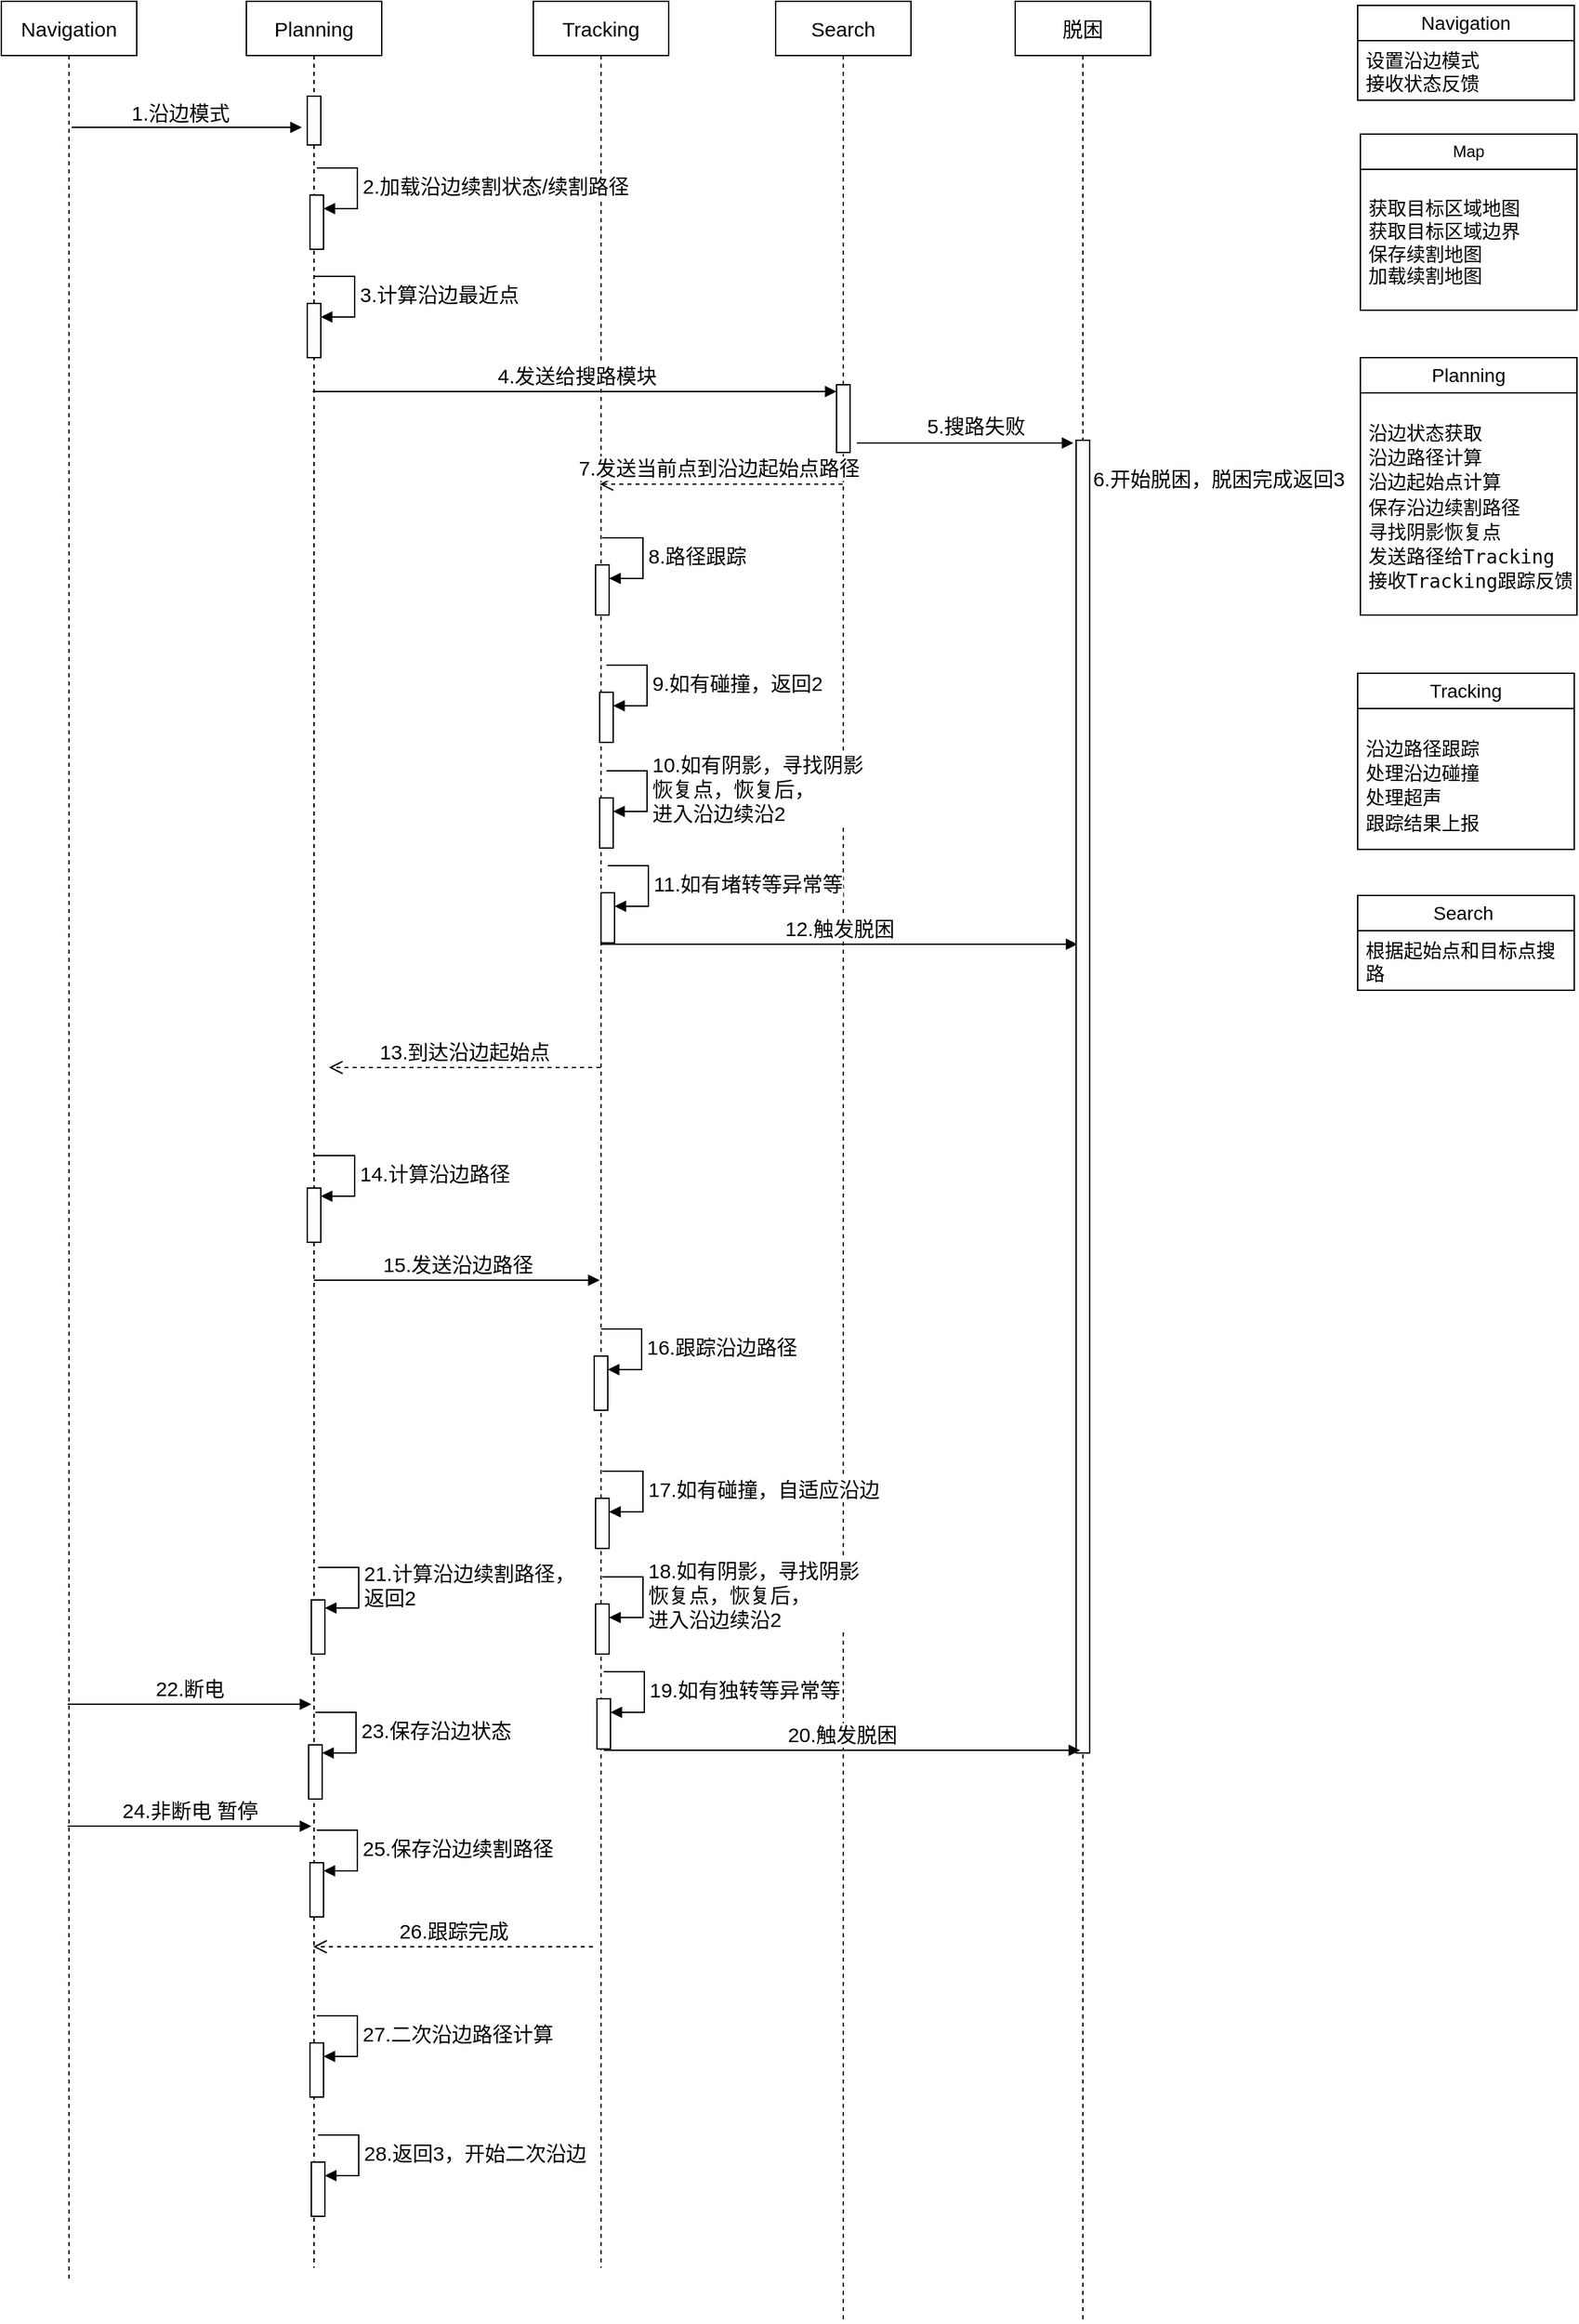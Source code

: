 <mxfile version="22.0.8" type="github">
  <diagram id="C5RBs43oDa-KdzZeNtuy" name="Page-1">
    <mxGraphModel dx="2182" dy="717" grid="1" gridSize="10" guides="1" tooltips="1" connect="1" arrows="1" fold="1" page="1" pageScale="1" pageWidth="827" pageHeight="1169" math="0" shadow="0">
      <root>
        <mxCell id="WIyWlLk6GJQsqaUBKTNV-0" />
        <mxCell id="WIyWlLk6GJQsqaUBKTNV-1" parent="WIyWlLk6GJQsqaUBKTNV-0" />
        <mxCell id="9YWNzWEyiOE1Zw0gGnlS-3" value="Planning" style="shape=umlLifeline;perimeter=lifelinePerimeter;whiteSpace=wrap;html=1;container=1;dropTarget=0;collapsible=0;recursiveResize=0;outlineConnect=0;portConstraint=eastwest;newEdgeStyle={&quot;curved&quot;:0,&quot;rounded&quot;:0};fontSize=15;" parent="WIyWlLk6GJQsqaUBKTNV-1" vertex="1">
          <mxGeometry x="169" y="47" width="100" height="1673" as="geometry" />
        </mxCell>
        <mxCell id="9YWNzWEyiOE1Zw0gGnlS-20" value="" style="html=1;points=[[0,0,0,0,5],[0,1,0,0,-5],[1,0,0,0,5],[1,1,0,0,-5]];perimeter=orthogonalPerimeter;outlineConnect=0;targetShapes=umlLifeline;portConstraint=eastwest;newEdgeStyle={&quot;curved&quot;:0,&quot;rounded&quot;:0};fontSize=15;" parent="9YWNzWEyiOE1Zw0gGnlS-3" vertex="1">
          <mxGeometry x="45" y="223" width="10" height="40" as="geometry" />
        </mxCell>
        <mxCell id="9YWNzWEyiOE1Zw0gGnlS-21" value="3.计算沿边最近点" style="html=1;align=left;spacingLeft=2;endArrow=block;rounded=0;edgeStyle=orthogonalEdgeStyle;curved=0;rounded=0;fontSize=15;" parent="9YWNzWEyiOE1Zw0gGnlS-3" target="9YWNzWEyiOE1Zw0gGnlS-20" edge="1">
          <mxGeometry relative="1" as="geometry">
            <mxPoint x="50" y="203" as="sourcePoint" />
            <Array as="points">
              <mxPoint x="80" y="233" />
            </Array>
          </mxGeometry>
        </mxCell>
        <mxCell id="9YWNzWEyiOE1Zw0gGnlS-16" value="" style="html=1;points=[[0,0,0,0,5],[0,1,0,0,-5],[1,0,0,0,5],[1,1,0,0,-5]];perimeter=orthogonalPerimeter;outlineConnect=0;targetShapes=umlLifeline;portConstraint=eastwest;newEdgeStyle={&quot;curved&quot;:0,&quot;rounded&quot;:0};fontSize=15;" parent="9YWNzWEyiOE1Zw0gGnlS-3" vertex="1">
          <mxGeometry x="45" y="70" width="10" height="36" as="geometry" />
        </mxCell>
        <mxCell id="9YWNzWEyiOE1Zw0gGnlS-4" value="Tracking" style="shape=umlLifeline;perimeter=lifelinePerimeter;whiteSpace=wrap;html=1;container=1;dropTarget=0;collapsible=0;recursiveResize=0;outlineConnect=0;portConstraint=eastwest;newEdgeStyle={&quot;curved&quot;:0,&quot;rounded&quot;:0};fontSize=15;" parent="WIyWlLk6GJQsqaUBKTNV-1" vertex="1">
          <mxGeometry x="381" y="47" width="100" height="1673" as="geometry" />
        </mxCell>
        <mxCell id="9YWNzWEyiOE1Zw0gGnlS-40" value="" style="html=1;points=[[0,0,0,0,5],[0,1,0,0,-5],[1,0,0,0,5],[1,1,0,0,-5]];perimeter=orthogonalPerimeter;outlineConnect=0;targetShapes=umlLifeline;portConstraint=eastwest;newEdgeStyle={&quot;curved&quot;:0,&quot;rounded&quot;:0};fontSize=15;" parent="9YWNzWEyiOE1Zw0gGnlS-4" vertex="1">
          <mxGeometry x="46" y="416" width="10" height="37" as="geometry" />
        </mxCell>
        <mxCell id="9YWNzWEyiOE1Zw0gGnlS-41" value="8.路径跟踪" style="html=1;align=left;spacingLeft=2;endArrow=block;rounded=0;edgeStyle=orthogonalEdgeStyle;curved=0;rounded=0;fontSize=15;" parent="9YWNzWEyiOE1Zw0gGnlS-4" target="9YWNzWEyiOE1Zw0gGnlS-40" edge="1">
          <mxGeometry relative="1" as="geometry">
            <mxPoint x="51" y="396" as="sourcePoint" />
            <Array as="points">
              <mxPoint x="81" y="426" />
            </Array>
          </mxGeometry>
        </mxCell>
        <mxCell id="9YWNzWEyiOE1Zw0gGnlS-5" value="Search" style="shape=umlLifeline;perimeter=lifelinePerimeter;whiteSpace=wrap;html=1;container=1;dropTarget=0;collapsible=0;recursiveResize=0;outlineConnect=0;portConstraint=eastwest;newEdgeStyle={&quot;curved&quot;:0,&quot;rounded&quot;:0};fontSize=15;" parent="WIyWlLk6GJQsqaUBKTNV-1" vertex="1">
          <mxGeometry x="560" y="47" width="100" height="1713" as="geometry" />
        </mxCell>
        <mxCell id="9YWNzWEyiOE1Zw0gGnlS-28" value="" style="html=1;points=[[0,0,0,0,5],[0,1,0,0,-5],[1,0,0,0,5],[1,1,0,0,-5]];perimeter=orthogonalPerimeter;outlineConnect=0;targetShapes=umlLifeline;portConstraint=eastwest;newEdgeStyle={&quot;curved&quot;:0,&quot;rounded&quot;:0};fontSize=15;" parent="9YWNzWEyiOE1Zw0gGnlS-5" vertex="1">
          <mxGeometry x="45" y="283" width="10" height="50" as="geometry" />
        </mxCell>
        <mxCell id="9YWNzWEyiOE1Zw0gGnlS-24" value="Navigation" style="shape=umlLifeline;perimeter=lifelinePerimeter;whiteSpace=wrap;html=1;container=1;dropTarget=0;collapsible=0;recursiveResize=0;outlineConnect=0;portConstraint=eastwest;newEdgeStyle={&quot;curved&quot;:0,&quot;rounded&quot;:0};fontSize=15;" parent="WIyWlLk6GJQsqaUBKTNV-1" vertex="1">
          <mxGeometry x="-12" y="47" width="100" height="1683" as="geometry" />
        </mxCell>
        <mxCell id="9YWNzWEyiOE1Zw0gGnlS-27" value="1.沿边模式" style="text;html=1;align=center;verticalAlign=middle;resizable=0;points=[];autosize=1;strokeColor=none;fillColor=none;fontSize=15;" parent="WIyWlLk6GJQsqaUBKTNV-1" vertex="1">
          <mxGeometry x="70" y="114" width="100" height="30" as="geometry" />
        </mxCell>
        <mxCell id="9YWNzWEyiOE1Zw0gGnlS-29" value="" style="html=1;verticalAlign=bottom;endArrow=block;curved=0;rounded=0;entryX=0;entryY=0;entryDx=0;entryDy=5;fontSize=15;" parent="WIyWlLk6GJQsqaUBKTNV-1" target="9YWNzWEyiOE1Zw0gGnlS-28" edge="1">
          <mxGeometry relative="1" as="geometry">
            <mxPoint x="218.071" y="335" as="sourcePoint" />
          </mxGeometry>
        </mxCell>
        <mxCell id="9YWNzWEyiOE1Zw0gGnlS-31" value="4.发送给搜路模块" style="edgeLabel;html=1;align=center;verticalAlign=middle;resizable=0;points=[];fontSize=15;" parent="9YWNzWEyiOE1Zw0gGnlS-29" vertex="1" connectable="0">
          <mxGeometry x="-0.023" y="-1" relative="1" as="geometry">
            <mxPoint x="6" y="-13" as="offset" />
          </mxGeometry>
        </mxCell>
        <mxCell id="9YWNzWEyiOE1Zw0gGnlS-32" value="脱困" style="shape=umlLifeline;perimeter=lifelinePerimeter;whiteSpace=wrap;html=1;container=1;dropTarget=0;collapsible=0;recursiveResize=0;outlineConnect=0;portConstraint=eastwest;newEdgeStyle={&quot;curved&quot;:0,&quot;rounded&quot;:0};fontSize=15;" parent="WIyWlLk6GJQsqaUBKTNV-1" vertex="1">
          <mxGeometry x="737" y="47" width="100" height="1713" as="geometry" />
        </mxCell>
        <mxCell id="9YWNzWEyiOE1Zw0gGnlS-33" value="" style="html=1;points=[[0,0,0,0,5],[0,1,0,0,-5],[1,0,0,0,5],[1,1,0,0,-5]];perimeter=orthogonalPerimeter;outlineConnect=0;targetShapes=umlLifeline;portConstraint=eastwest;newEdgeStyle={&quot;curved&quot;:0,&quot;rounded&quot;:0};fontSize=15;" parent="9YWNzWEyiOE1Zw0gGnlS-32" vertex="1">
          <mxGeometry x="45" y="324" width="10" height="969" as="geometry" />
        </mxCell>
        <mxCell id="9YWNzWEyiOE1Zw0gGnlS-34" value="" style="endArrow=block;endFill=1;html=1;edgeStyle=orthogonalEdgeStyle;align=left;verticalAlign=top;rounded=0;fontSize=15;" parent="WIyWlLk6GJQsqaUBKTNV-1" edge="1">
          <mxGeometry x="-1" relative="1" as="geometry">
            <mxPoint x="620" y="373" as="sourcePoint" />
            <mxPoint x="780" y="373" as="targetPoint" />
          </mxGeometry>
        </mxCell>
        <mxCell id="9YWNzWEyiOE1Zw0gGnlS-35" value="5.搜路失败" style="edgeLabel;resizable=0;html=1;align=left;verticalAlign=bottom;fontSize=15;" parent="9YWNzWEyiOE1Zw0gGnlS-34" connectable="0" vertex="1">
          <mxGeometry x="-1" relative="1" as="geometry">
            <mxPoint x="50" y="-2" as="offset" />
          </mxGeometry>
        </mxCell>
        <mxCell id="9YWNzWEyiOE1Zw0gGnlS-36" value="6.开始脱困，脱困完成返回3" style="text;html=1;align=center;verticalAlign=middle;resizable=0;points=[];autosize=1;strokeColor=none;fillColor=none;fontSize=15;" parent="WIyWlLk6GJQsqaUBKTNV-1" vertex="1">
          <mxGeometry x="782" y="384" width="210" height="30" as="geometry" />
        </mxCell>
        <mxCell id="9YWNzWEyiOE1Zw0gGnlS-37" value="7.发送当前点到沿边起始点路径&amp;nbsp;" style="html=1;verticalAlign=bottom;endArrow=open;dashed=1;endSize=8;curved=0;rounded=0;fontSize=15;" parent="WIyWlLk6GJQsqaUBKTNV-1" edge="1">
          <mxGeometry relative="1" as="geometry">
            <mxPoint x="609.5" y="403.41" as="sourcePoint" />
            <mxPoint x="430" y="403.41" as="targetPoint" />
          </mxGeometry>
        </mxCell>
        <mxCell id="9YWNzWEyiOE1Zw0gGnlS-42" value="13.到达沿边起始点" style="html=1;verticalAlign=bottom;endArrow=open;dashed=1;endSize=8;curved=0;rounded=0;fontSize=15;" parent="WIyWlLk6GJQsqaUBKTNV-1" edge="1">
          <mxGeometry relative="1" as="geometry">
            <mxPoint x="430.5" y="834.0" as="sourcePoint" />
            <mxPoint x="230" y="834" as="targetPoint" />
          </mxGeometry>
        </mxCell>
        <mxCell id="9YWNzWEyiOE1Zw0gGnlS-43" value="" style="html=1;points=[[0,0,0,0,5],[0,1,0,0,-5],[1,0,0,0,5],[1,1,0,0,-5]];perimeter=orthogonalPerimeter;outlineConnect=0;targetShapes=umlLifeline;portConstraint=eastwest;newEdgeStyle={&quot;curved&quot;:0,&quot;rounded&quot;:0};fontSize=15;" parent="WIyWlLk6GJQsqaUBKTNV-1" vertex="1">
          <mxGeometry x="214" y="923" width="10" height="40" as="geometry" />
        </mxCell>
        <mxCell id="9YWNzWEyiOE1Zw0gGnlS-44" value="14.计算沿边路径" style="html=1;align=left;spacingLeft=2;endArrow=block;rounded=0;edgeStyle=orthogonalEdgeStyle;curved=0;rounded=0;fontSize=15;" parent="WIyWlLk6GJQsqaUBKTNV-1" edge="1">
          <mxGeometry relative="1" as="geometry">
            <mxPoint x="219" y="899" as="sourcePoint" />
            <Array as="points">
              <mxPoint x="249" y="929" />
            </Array>
            <mxPoint x="224.0" y="929" as="targetPoint" />
          </mxGeometry>
        </mxCell>
        <mxCell id="9YWNzWEyiOE1Zw0gGnlS-45" value="15.发送沿边路径" style="html=1;verticalAlign=bottom;endArrow=block;curved=0;rounded=0;fontSize=15;" parent="WIyWlLk6GJQsqaUBKTNV-1" edge="1">
          <mxGeometry relative="1" as="geometry">
            <mxPoint x="219" y="991" as="sourcePoint" />
            <mxPoint x="430" y="991" as="targetPoint" />
          </mxGeometry>
        </mxCell>
        <mxCell id="9YWNzWEyiOE1Zw0gGnlS-46" value="" style="html=1;points=[[0,0,0,0,5],[0,1,0,0,-5],[1,0,0,0,5],[1,1,0,0,-5]];perimeter=orthogonalPerimeter;outlineConnect=0;targetShapes=umlLifeline;portConstraint=eastwest;newEdgeStyle={&quot;curved&quot;:0,&quot;rounded&quot;:0};fontSize=15;" parent="WIyWlLk6GJQsqaUBKTNV-1" vertex="1">
          <mxGeometry x="426" y="1047" width="10" height="40" as="geometry" />
        </mxCell>
        <mxCell id="9YWNzWEyiOE1Zw0gGnlS-47" value="16.跟踪沿边路径" style="html=1;align=left;spacingLeft=2;endArrow=block;rounded=0;edgeStyle=orthogonalEdgeStyle;curved=0;rounded=0;fontSize=15;" parent="WIyWlLk6GJQsqaUBKTNV-1" target="9YWNzWEyiOE1Zw0gGnlS-46" edge="1">
          <mxGeometry relative="1" as="geometry">
            <mxPoint x="431" y="1027" as="sourcePoint" />
            <Array as="points">
              <mxPoint x="461" y="1057" />
            </Array>
          </mxGeometry>
        </mxCell>
        <mxCell id="9YWNzWEyiOE1Zw0gGnlS-48" value="26.跟踪完成" style="html=1;verticalAlign=bottom;endArrow=open;dashed=1;endSize=8;curved=0;rounded=0;fontSize=15;" parent="WIyWlLk6GJQsqaUBKTNV-1" edge="1">
          <mxGeometry relative="1" as="geometry">
            <mxPoint x="425" y="1483" as="sourcePoint" />
            <mxPoint x="218.324" y="1483" as="targetPoint" />
          </mxGeometry>
        </mxCell>
        <mxCell id="9YWNzWEyiOE1Zw0gGnlS-51" value="" style="html=1;verticalAlign=bottom;endArrow=block;curved=0;rounded=0;fontSize=15;" parent="WIyWlLk6GJQsqaUBKTNV-1" edge="1">
          <mxGeometry width="80" relative="1" as="geometry">
            <mxPoint x="40" y="140" as="sourcePoint" />
            <mxPoint x="210" y="140" as="targetPoint" />
          </mxGeometry>
        </mxCell>
        <mxCell id="9YWNzWEyiOE1Zw0gGnlS-53" value="" style="html=1;points=[[0,0,0,0,5],[0,1,0,0,-5],[1,0,0,0,5],[1,1,0,0,-5]];perimeter=orthogonalPerimeter;outlineConnect=0;targetShapes=umlLifeline;portConstraint=eastwest;newEdgeStyle={&quot;curved&quot;:0,&quot;rounded&quot;:0};fontSize=15;" parent="WIyWlLk6GJQsqaUBKTNV-1" vertex="1">
          <mxGeometry x="216" y="1554" width="10" height="40" as="geometry" />
        </mxCell>
        <mxCell id="9YWNzWEyiOE1Zw0gGnlS-54" value="27.二次沿边路径计算" style="html=1;align=left;spacingLeft=2;endArrow=block;rounded=0;edgeStyle=orthogonalEdgeStyle;curved=0;rounded=0;fontSize=15;" parent="WIyWlLk6GJQsqaUBKTNV-1" target="9YWNzWEyiOE1Zw0gGnlS-53" edge="1">
          <mxGeometry relative="1" as="geometry">
            <mxPoint x="221" y="1534" as="sourcePoint" />
            <Array as="points">
              <mxPoint x="251" y="1564" />
            </Array>
          </mxGeometry>
        </mxCell>
        <mxCell id="9YWNzWEyiOE1Zw0gGnlS-56" value="" style="html=1;points=[[0,0,0,0,5],[0,1,0,0,-5],[1,0,0,0,5],[1,1,0,0,-5]];perimeter=orthogonalPerimeter;outlineConnect=0;targetShapes=umlLifeline;portConstraint=eastwest;newEdgeStyle={&quot;curved&quot;:0,&quot;rounded&quot;:0};fontSize=15;" parent="WIyWlLk6GJQsqaUBKTNV-1" vertex="1">
          <mxGeometry x="217" y="1642" width="10" height="40" as="geometry" />
        </mxCell>
        <mxCell id="9YWNzWEyiOE1Zw0gGnlS-57" value="28.返回3，开始二次沿边" style="html=1;align=left;spacingLeft=2;endArrow=block;rounded=0;edgeStyle=orthogonalEdgeStyle;curved=0;rounded=0;fontSize=15;" parent="WIyWlLk6GJQsqaUBKTNV-1" target="9YWNzWEyiOE1Zw0gGnlS-56" edge="1">
          <mxGeometry relative="1" as="geometry">
            <mxPoint x="222" y="1622" as="sourcePoint" />
            <Array as="points">
              <mxPoint x="252" y="1652" />
            </Array>
          </mxGeometry>
        </mxCell>
        <mxCell id="9YWNzWEyiOE1Zw0gGnlS-58" value="" style="html=1;points=[[0,0,0,0,5],[0,1,0,0,-5],[1,0,0,0,5],[1,1,0,0,-5]];perimeter=orthogonalPerimeter;outlineConnect=0;targetShapes=umlLifeline;portConstraint=eastwest;newEdgeStyle={&quot;curved&quot;:0,&quot;rounded&quot;:0};fontSize=15;" parent="WIyWlLk6GJQsqaUBKTNV-1" vertex="1">
          <mxGeometry x="427" y="1152" width="10" height="37" as="geometry" />
        </mxCell>
        <mxCell id="9YWNzWEyiOE1Zw0gGnlS-59" value="17.如有碰撞，自适应沿边" style="html=1;align=left;spacingLeft=2;endArrow=block;rounded=0;edgeStyle=orthogonalEdgeStyle;curved=0;rounded=0;fontSize=15;" parent="WIyWlLk6GJQsqaUBKTNV-1" target="9YWNzWEyiOE1Zw0gGnlS-58" edge="1">
          <mxGeometry relative="1" as="geometry">
            <mxPoint x="432" y="1132" as="sourcePoint" />
            <Array as="points">
              <mxPoint x="462" y="1162" />
            </Array>
          </mxGeometry>
        </mxCell>
        <mxCell id="9YWNzWEyiOE1Zw0gGnlS-62" value="" style="html=1;points=[[0,0,0,0,5],[0,1,0,0,-5],[1,0,0,0,5],[1,1,0,0,-5]];perimeter=orthogonalPerimeter;outlineConnect=0;targetShapes=umlLifeline;portConstraint=eastwest;newEdgeStyle={&quot;curved&quot;:0,&quot;rounded&quot;:0};fontSize=15;" parent="WIyWlLk6GJQsqaUBKTNV-1" vertex="1">
          <mxGeometry x="427" y="1230" width="10" height="37" as="geometry" />
        </mxCell>
        <mxCell id="9YWNzWEyiOE1Zw0gGnlS-63" value="18.如有阴影，寻找阴影&lt;br style=&quot;font-size: 15px;&quot;&gt;恢复点，恢复后，&lt;br style=&quot;font-size: 15px;&quot;&gt;进入沿边续沿2" style="html=1;align=left;spacingLeft=2;endArrow=block;rounded=0;edgeStyle=orthogonalEdgeStyle;curved=0;rounded=0;fontSize=15;" parent="WIyWlLk6GJQsqaUBKTNV-1" target="9YWNzWEyiOE1Zw0gGnlS-62" edge="1">
          <mxGeometry relative="1" as="geometry">
            <mxPoint x="432" y="1210" as="sourcePoint" />
            <Array as="points">
              <mxPoint x="462" y="1240" />
            </Array>
          </mxGeometry>
        </mxCell>
        <mxCell id="9YWNzWEyiOE1Zw0gGnlS-64" value="" style="html=1;points=[[0,0,0,0,5],[0,1,0,0,-5],[1,0,0,0,5],[1,1,0,0,-5]];perimeter=orthogonalPerimeter;outlineConnect=0;targetShapes=umlLifeline;portConstraint=eastwest;newEdgeStyle={&quot;curved&quot;:0,&quot;rounded&quot;:0};fontSize=15;" parent="WIyWlLk6GJQsqaUBKTNV-1" vertex="1">
          <mxGeometry x="428" y="1300" width="10" height="37" as="geometry" />
        </mxCell>
        <mxCell id="9YWNzWEyiOE1Zw0gGnlS-65" value="19.如有独转等异常等" style="html=1;align=left;spacingLeft=2;endArrow=block;rounded=0;edgeStyle=orthogonalEdgeStyle;curved=0;rounded=0;fontSize=15;" parent="WIyWlLk6GJQsqaUBKTNV-1" target="9YWNzWEyiOE1Zw0gGnlS-64" edge="1">
          <mxGeometry relative="1" as="geometry">
            <mxPoint x="433" y="1280" as="sourcePoint" />
            <Array as="points">
              <mxPoint x="463" y="1310" />
            </Array>
          </mxGeometry>
        </mxCell>
        <mxCell id="9YWNzWEyiOE1Zw0gGnlS-66" value="20.触发脱困" style="html=1;verticalAlign=bottom;endArrow=block;curved=0;rounded=0;fontSize=15;" parent="WIyWlLk6GJQsqaUBKTNV-1" edge="1">
          <mxGeometry relative="1" as="geometry">
            <mxPoint x="433" y="1338" as="sourcePoint" />
            <mxPoint x="785" y="1338" as="targetPoint" />
          </mxGeometry>
        </mxCell>
        <mxCell id="9YWNzWEyiOE1Zw0gGnlS-68" value="" style="html=1;points=[[0,0,0,0,5],[0,1,0,0,-5],[1,0,0,0,5],[1,1,0,0,-5]];perimeter=orthogonalPerimeter;outlineConnect=0;targetShapes=umlLifeline;portConstraint=eastwest;newEdgeStyle={&quot;curved&quot;:0,&quot;rounded&quot;:0};fontSize=15;" parent="WIyWlLk6GJQsqaUBKTNV-1" vertex="1">
          <mxGeometry x="430" y="557" width="10" height="37" as="geometry" />
        </mxCell>
        <mxCell id="9YWNzWEyiOE1Zw0gGnlS-69" value="9.如有碰撞，返回2" style="html=1;align=left;spacingLeft=2;endArrow=block;rounded=0;edgeStyle=orthogonalEdgeStyle;curved=0;rounded=0;fontSize=15;" parent="WIyWlLk6GJQsqaUBKTNV-1" target="9YWNzWEyiOE1Zw0gGnlS-68" edge="1">
          <mxGeometry relative="1" as="geometry">
            <mxPoint x="435" y="537" as="sourcePoint" />
            <Array as="points">
              <mxPoint x="465" y="567" />
            </Array>
          </mxGeometry>
        </mxCell>
        <mxCell id="9YWNzWEyiOE1Zw0gGnlS-70" value="" style="html=1;points=[[0,0,0,0,5],[0,1,0,0,-5],[1,0,0,0,5],[1,1,0,0,-5]];perimeter=orthogonalPerimeter;outlineConnect=0;targetShapes=umlLifeline;portConstraint=eastwest;newEdgeStyle={&quot;curved&quot;:0,&quot;rounded&quot;:0};fontSize=15;" parent="WIyWlLk6GJQsqaUBKTNV-1" vertex="1">
          <mxGeometry x="430" y="635" width="10" height="37" as="geometry" />
        </mxCell>
        <mxCell id="9YWNzWEyiOE1Zw0gGnlS-71" value="10.如有阴影，寻找阴影&lt;br style=&quot;font-size: 15px;&quot;&gt;恢复点，恢复后，&lt;br style=&quot;font-size: 15px;&quot;&gt;进入沿边续沿2" style="html=1;align=left;spacingLeft=2;endArrow=block;rounded=0;edgeStyle=orthogonalEdgeStyle;curved=0;rounded=0;fontSize=15;" parent="WIyWlLk6GJQsqaUBKTNV-1" target="9YWNzWEyiOE1Zw0gGnlS-70" edge="1">
          <mxGeometry relative="1" as="geometry">
            <mxPoint x="435" y="615" as="sourcePoint" />
            <Array as="points">
              <mxPoint x="465" y="645" />
            </Array>
          </mxGeometry>
        </mxCell>
        <mxCell id="9YWNzWEyiOE1Zw0gGnlS-72" value="" style="html=1;points=[[0,0,0,0,5],[0,1,0,0,-5],[1,0,0,0,5],[1,1,0,0,-5]];perimeter=orthogonalPerimeter;outlineConnect=0;targetShapes=umlLifeline;portConstraint=eastwest;newEdgeStyle={&quot;curved&quot;:0,&quot;rounded&quot;:0};fontSize=15;" parent="WIyWlLk6GJQsqaUBKTNV-1" vertex="1">
          <mxGeometry x="431" y="705" width="10" height="37" as="geometry" />
        </mxCell>
        <mxCell id="9YWNzWEyiOE1Zw0gGnlS-73" value="11.如有堵转等异常等" style="html=1;align=left;spacingLeft=2;endArrow=block;rounded=0;edgeStyle=orthogonalEdgeStyle;curved=0;rounded=0;fontSize=15;" parent="WIyWlLk6GJQsqaUBKTNV-1" target="9YWNzWEyiOE1Zw0gGnlS-72" edge="1">
          <mxGeometry relative="1" as="geometry">
            <mxPoint x="436" y="685" as="sourcePoint" />
            <Array as="points">
              <mxPoint x="466" y="715" />
            </Array>
          </mxGeometry>
        </mxCell>
        <mxCell id="9YWNzWEyiOE1Zw0gGnlS-74" value="12.触发脱困" style="html=1;verticalAlign=bottom;endArrow=block;curved=0;rounded=0;fontSize=15;" parent="WIyWlLk6GJQsqaUBKTNV-1" edge="1">
          <mxGeometry relative="1" as="geometry">
            <mxPoint x="431" y="743" as="sourcePoint" />
            <mxPoint x="783" y="743" as="targetPoint" />
          </mxGeometry>
        </mxCell>
        <mxCell id="9YWNzWEyiOE1Zw0gGnlS-75" value="" style="html=1;points=[[0,0,0,0,5],[0,1,0,0,-5],[1,0,0,0,5],[1,1,0,0,-5]];perimeter=orthogonalPerimeter;outlineConnect=0;targetShapes=umlLifeline;portConstraint=eastwest;newEdgeStyle={&quot;curved&quot;:0,&quot;rounded&quot;:0};fontSize=15;" parent="WIyWlLk6GJQsqaUBKTNV-1" vertex="1">
          <mxGeometry x="217" y="1227" width="10" height="40" as="geometry" />
        </mxCell>
        <mxCell id="9YWNzWEyiOE1Zw0gGnlS-76" value="21.计算沿边续割路径，&lt;br style=&quot;font-size: 15px;&quot;&gt;返回2" style="html=1;align=left;spacingLeft=2;endArrow=block;rounded=0;edgeStyle=orthogonalEdgeStyle;curved=0;rounded=0;fontSize=15;" parent="WIyWlLk6GJQsqaUBKTNV-1" edge="1">
          <mxGeometry relative="1" as="geometry">
            <mxPoint x="222" y="1203" as="sourcePoint" />
            <Array as="points">
              <mxPoint x="252" y="1233" />
            </Array>
            <mxPoint x="227.0" y="1233" as="targetPoint" />
          </mxGeometry>
        </mxCell>
        <mxCell id="9YWNzWEyiOE1Zw0gGnlS-78" value="" style="html=1;points=[[0,0,0,0,5],[0,1,0,0,-5],[1,0,0,0,5],[1,1,0,0,-5]];perimeter=orthogonalPerimeter;outlineConnect=0;targetShapes=umlLifeline;portConstraint=eastwest;newEdgeStyle={&quot;curved&quot;:0,&quot;rounded&quot;:0};fontSize=15;" parent="WIyWlLk6GJQsqaUBKTNV-1" vertex="1">
          <mxGeometry x="216" y="190" width="10" height="40" as="geometry" />
        </mxCell>
        <mxCell id="9YWNzWEyiOE1Zw0gGnlS-79" value="2.加载沿边续割状态/续割路径" style="html=1;align=left;spacingLeft=2;endArrow=block;rounded=0;edgeStyle=orthogonalEdgeStyle;curved=0;rounded=0;fontSize=15;" parent="WIyWlLk6GJQsqaUBKTNV-1" target="9YWNzWEyiOE1Zw0gGnlS-78" edge="1">
          <mxGeometry relative="1" as="geometry">
            <mxPoint x="221" y="170" as="sourcePoint" />
            <Array as="points">
              <mxPoint x="251" y="200" />
            </Array>
          </mxGeometry>
        </mxCell>
        <mxCell id="9YWNzWEyiOE1Zw0gGnlS-80" value="" style="html=1;points=[[0,0,0,0,5],[0,1,0,0,-5],[1,0,0,0,5],[1,1,0,0,-5]];perimeter=orthogonalPerimeter;outlineConnect=0;targetShapes=umlLifeline;portConstraint=eastwest;newEdgeStyle={&quot;curved&quot;:0,&quot;rounded&quot;:0};fontSize=15;" parent="WIyWlLk6GJQsqaUBKTNV-1" vertex="1">
          <mxGeometry x="215" y="1334" width="10" height="40" as="geometry" />
        </mxCell>
        <mxCell id="9YWNzWEyiOE1Zw0gGnlS-81" value="23.保存沿边状态" style="html=1;align=left;spacingLeft=2;endArrow=block;rounded=0;edgeStyle=orthogonalEdgeStyle;curved=0;rounded=0;fontSize=15;" parent="WIyWlLk6GJQsqaUBKTNV-1" edge="1">
          <mxGeometry relative="1" as="geometry">
            <mxPoint x="220" y="1310" as="sourcePoint" />
            <Array as="points">
              <mxPoint x="250" y="1340" />
            </Array>
            <mxPoint x="225.0" y="1340" as="targetPoint" />
          </mxGeometry>
        </mxCell>
        <mxCell id="9YWNzWEyiOE1Zw0gGnlS-82" value="" style="html=1;points=[[0,0,0,0,5],[0,1,0,0,-5],[1,0,0,0,5],[1,1,0,0,-5]];perimeter=orthogonalPerimeter;outlineConnect=0;targetShapes=umlLifeline;portConstraint=eastwest;newEdgeStyle={&quot;curved&quot;:0,&quot;rounded&quot;:0};fontSize=15;" parent="WIyWlLk6GJQsqaUBKTNV-1" vertex="1">
          <mxGeometry x="216" y="1421" width="10" height="40" as="geometry" />
        </mxCell>
        <mxCell id="9YWNzWEyiOE1Zw0gGnlS-83" value="25.保存沿边续割路径" style="html=1;align=left;spacingLeft=2;endArrow=block;rounded=0;edgeStyle=orthogonalEdgeStyle;curved=0;rounded=0;fontSize=15;" parent="WIyWlLk6GJQsqaUBKTNV-1" edge="1">
          <mxGeometry relative="1" as="geometry">
            <mxPoint x="221" y="1397" as="sourcePoint" />
            <Array as="points">
              <mxPoint x="251" y="1427" />
            </Array>
            <mxPoint x="226.0" y="1427" as="targetPoint" />
          </mxGeometry>
        </mxCell>
        <mxCell id="9YWNzWEyiOE1Zw0gGnlS-84" value="22.断电" style="html=1;verticalAlign=bottom;endArrow=block;curved=0;rounded=0;fontSize=15;" parent="WIyWlLk6GJQsqaUBKTNV-1" edge="1">
          <mxGeometry relative="1" as="geometry">
            <mxPoint x="37.071" y="1304" as="sourcePoint" />
            <mxPoint x="217" y="1304" as="targetPoint" />
          </mxGeometry>
        </mxCell>
        <mxCell id="9YWNzWEyiOE1Zw0gGnlS-85" value="24.非断电 暂停" style="html=1;verticalAlign=bottom;endArrow=block;curved=0;rounded=0;fontSize=15;" parent="WIyWlLk6GJQsqaUBKTNV-1" edge="1">
          <mxGeometry relative="1" as="geometry">
            <mxPoint x="37" y="1394" as="sourcePoint" />
            <mxPoint x="217" y="1394" as="targetPoint" />
          </mxGeometry>
        </mxCell>
        <mxCell id="zaNChpnI-5PvR66K3o0N-0" value="Navigation" style="swimlane;fontStyle=0;childLayout=stackLayout;horizontal=1;startSize=26;fillColor=none;horizontalStack=0;resizeParent=1;resizeParentMax=0;resizeLast=0;collapsible=1;marginBottom=0;whiteSpace=wrap;html=1;fontSize=14;" vertex="1" parent="WIyWlLk6GJQsqaUBKTNV-1">
          <mxGeometry x="990" y="50" width="160" height="70" as="geometry" />
        </mxCell>
        <mxCell id="zaNChpnI-5PvR66K3o0N-2" value="设置沿边模式&lt;br style=&quot;font-size: 14px;&quot;&gt;接收状态反馈" style="text;strokeColor=none;fillColor=none;align=left;verticalAlign=top;spacingLeft=4;spacingRight=4;overflow=hidden;rotatable=0;points=[[0,0.5],[1,0.5]];portConstraint=eastwest;whiteSpace=wrap;html=1;fontSize=14;" vertex="1" parent="zaNChpnI-5PvR66K3o0N-0">
          <mxGeometry y="26" width="160" height="44" as="geometry" />
        </mxCell>
        <mxCell id="zaNChpnI-5PvR66K3o0N-11" value="Planning" style="swimlane;fontStyle=0;childLayout=stackLayout;horizontal=1;startSize=26;fillColor=none;horizontalStack=0;resizeParent=1;resizeParentMax=0;resizeLast=0;collapsible=1;marginBottom=0;whiteSpace=wrap;html=1;fontSize=14;" vertex="1" parent="WIyWlLk6GJQsqaUBKTNV-1">
          <mxGeometry x="992" y="310" width="160" height="190" as="geometry">
            <mxRectangle x="992" y="221" width="90" height="30" as="alternateBounds" />
          </mxGeometry>
        </mxCell>
        <mxCell id="zaNChpnI-5PvR66K3o0N-14" value="&lt;p style=&quot;line-height: 130%;&quot;&gt;&lt;/p&gt;&lt;pre style=&quot;line-height: 130%;&quot;&gt;&lt;font style=&quot;font-size: 14px;&quot;&gt;沿边状态获取&lt;br&gt;&lt;/font&gt;&lt;font style=&quot;font-size: 14px;&quot;&gt;沿边路径计算&lt;br&gt;&lt;/font&gt;&lt;font style=&quot;font-size: 14px;&quot;&gt;沿边起始点计算&lt;br&gt;&lt;/font&gt;&lt;font style=&quot;font-size: 14px;&quot;&gt;保存沿边续割路径&lt;br&gt;&lt;/font&gt;&lt;font style=&quot;font-size: 14px;&quot;&gt;寻找阴影恢复点&lt;br&gt;&lt;/font&gt;&lt;font style=&quot;font-size: 14px;&quot;&gt;发送路径给Tracking&amp;nbsp;&lt;br&gt;&lt;/font&gt;&lt;font style=&quot;font-size: 14px;&quot;&gt;接收Tracking跟踪反馈&lt;/font&gt;&lt;/pre&gt;&lt;p&gt;&lt;/p&gt;&lt;p&gt;&lt;/p&gt;" style="text;strokeColor=none;fillColor=none;align=left;verticalAlign=top;spacingLeft=4;spacingRight=4;overflow=hidden;rotatable=0;points=[[0,0.5],[1,0.5]];portConstraint=eastwest;whiteSpace=wrap;html=1;fontSize=14;" vertex="1" parent="zaNChpnI-5PvR66K3o0N-11">
          <mxGeometry y="26" width="160" height="164" as="geometry" />
        </mxCell>
        <mxCell id="zaNChpnI-5PvR66K3o0N-16" value="Tracking" style="swimlane;fontStyle=0;childLayout=stackLayout;horizontal=1;startSize=26;fillColor=none;horizontalStack=0;resizeParent=1;resizeParentMax=0;resizeLast=0;collapsible=1;marginBottom=0;whiteSpace=wrap;html=1;fontSize=14;" vertex="1" parent="WIyWlLk6GJQsqaUBKTNV-1">
          <mxGeometry x="990" y="543" width="160" height="130" as="geometry">
            <mxRectangle x="992" y="221" width="90" height="30" as="alternateBounds" />
          </mxGeometry>
        </mxCell>
        <mxCell id="zaNChpnI-5PvR66K3o0N-17" value="&lt;pre style=&quot;line-height: 130%; font-size: 14px;&quot;&gt;沿边路径跟踪&lt;br&gt;&lt;span style=&quot;background-color: initial; font-size: 14px;&quot;&gt;处理沿边碰撞&lt;br&gt;&lt;/span&gt;&lt;span style=&quot;background-color: initial; font-size: 14px;&quot;&gt;处理超声&lt;br&gt;&lt;/span&gt;&lt;span style=&quot;background-color: initial; font-size: 14px;&quot;&gt;跟踪结果上报&lt;/span&gt;&lt;/pre&gt;" style="text;strokeColor=none;fillColor=none;align=left;verticalAlign=top;spacingLeft=4;spacingRight=4;overflow=hidden;rotatable=0;points=[[0,0.5],[1,0.5]];portConstraint=eastwest;whiteSpace=wrap;html=1;fontSize=14;" vertex="1" parent="zaNChpnI-5PvR66K3o0N-16">
          <mxGeometry y="26" width="160" height="104" as="geometry" />
        </mxCell>
        <mxCell id="zaNChpnI-5PvR66K3o0N-19" value="Search&amp;nbsp;" style="swimlane;fontStyle=0;childLayout=stackLayout;horizontal=1;startSize=26;fillColor=none;horizontalStack=0;resizeParent=1;resizeParentMax=0;resizeLast=0;collapsible=1;marginBottom=0;whiteSpace=wrap;html=1;fontSize=14;" vertex="1" parent="WIyWlLk6GJQsqaUBKTNV-1">
          <mxGeometry x="990" y="707" width="160" height="70" as="geometry" />
        </mxCell>
        <mxCell id="zaNChpnI-5PvR66K3o0N-20" value="根据起始点和目标点搜路" style="text;strokeColor=none;fillColor=none;align=left;verticalAlign=top;spacingLeft=4;spacingRight=4;overflow=hidden;rotatable=0;points=[[0,0.5],[1,0.5]];portConstraint=eastwest;whiteSpace=wrap;html=1;fontSize=14;" vertex="1" parent="zaNChpnI-5PvR66K3o0N-19">
          <mxGeometry y="26" width="160" height="44" as="geometry" />
        </mxCell>
        <mxCell id="zaNChpnI-5PvR66K3o0N-23" value="Map" style="swimlane;fontStyle=0;childLayout=stackLayout;horizontal=1;startSize=26;fillColor=none;horizontalStack=0;resizeParent=1;resizeParentMax=0;resizeLast=0;collapsible=1;marginBottom=0;whiteSpace=wrap;html=1;" vertex="1" parent="WIyWlLk6GJQsqaUBKTNV-1">
          <mxGeometry x="992" y="145" width="160" height="130" as="geometry" />
        </mxCell>
        <mxCell id="zaNChpnI-5PvR66K3o0N-24" value="&lt;p style=&quot;line-height: 120%; font-size: 14px;&quot;&gt;获取目标区域地图&lt;br&gt;获取目标区域边界&lt;br&gt;保存续割地图&lt;br&gt;加载续割地图&lt;/p&gt;" style="text;strokeColor=none;fillColor=none;align=left;verticalAlign=top;spacingLeft=4;spacingRight=4;overflow=hidden;rotatable=0;points=[[0,0.5],[1,0.5]];portConstraint=eastwest;whiteSpace=wrap;html=1;" vertex="1" parent="zaNChpnI-5PvR66K3o0N-23">
          <mxGeometry y="26" width="160" height="104" as="geometry" />
        </mxCell>
      </root>
    </mxGraphModel>
  </diagram>
</mxfile>
